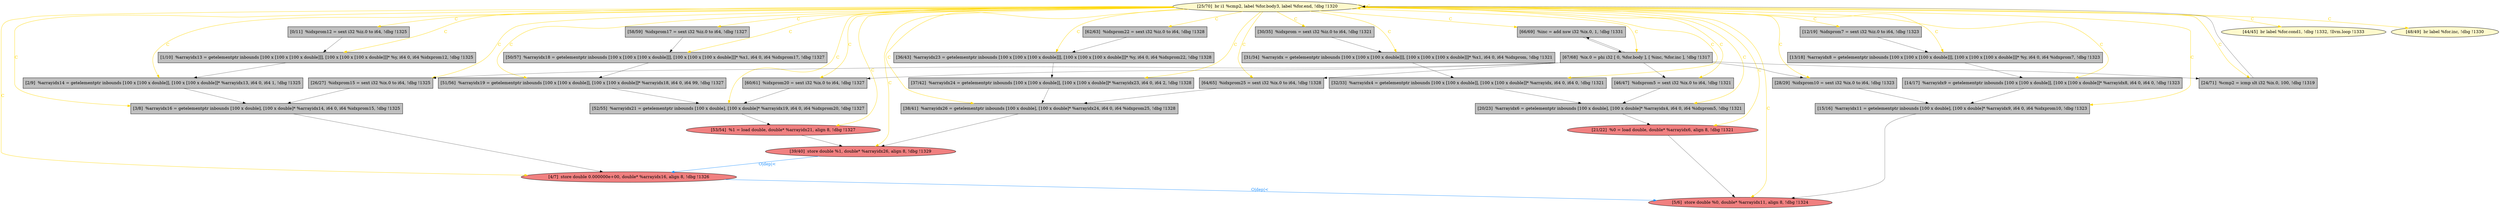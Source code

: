 
digraph G {


node315 [fillcolor=grey,label="[14/17]  %arrayidx9 = getelementptr inbounds [100 x [100 x double]], [100 x [100 x double]]* %arrayidx8, i64 0, i64 0, !dbg !1323",shape=rectangle,style=filled ]
node314 [fillcolor=grey,label="[2/9]  %arrayidx14 = getelementptr inbounds [100 x [100 x double]], [100 x [100 x double]]* %arrayidx13, i64 0, i64 1, !dbg !1325",shape=rectangle,style=filled ]
node313 [fillcolor=grey,label="[32/33]  %arrayidx4 = getelementptr inbounds [100 x [100 x double]], [100 x [100 x double]]* %arrayidx, i64 0, i64 0, !dbg !1321",shape=rectangle,style=filled ]
node311 [fillcolor=grey,label="[36/43]  %arrayidx23 = getelementptr inbounds [100 x [100 x [100 x double]]], [100 x [100 x [100 x double]]]* %y, i64 0, i64 %idxprom22, !dbg !1328",shape=rectangle,style=filled ]
node310 [fillcolor=lightcoral,label="[4/7]  store double 0.000000e+00, double* %arrayidx16, align 8, !dbg !1326",shape=ellipse,style=filled ]
node309 [fillcolor=grey,label="[52/55]  %arrayidx21 = getelementptr inbounds [100 x double], [100 x double]* %arrayidx19, i64 0, i64 %idxprom20, !dbg !1327",shape=rectangle,style=filled ]
node308 [fillcolor=grey,label="[38/41]  %arrayidx26 = getelementptr inbounds [100 x double], [100 x double]* %arrayidx24, i64 0, i64 %idxprom25, !dbg !1328",shape=rectangle,style=filled ]
node303 [fillcolor=grey,label="[64/65]  %idxprom25 = sext i32 %ix.0 to i64, !dbg !1328",shape=rectangle,style=filled ]
node306 [fillcolor=grey,label="[58/59]  %idxprom17 = sext i32 %iz.0 to i64, !dbg !1327",shape=rectangle,style=filled ]
node301 [fillcolor=grey,label="[37/42]  %arrayidx24 = getelementptr inbounds [100 x [100 x double]], [100 x [100 x double]]* %arrayidx23, i64 0, i64 2, !dbg !1328",shape=rectangle,style=filled ]
node305 [fillcolor=grey,label="[62/63]  %idxprom22 = sext i32 %iz.0 to i64, !dbg !1328",shape=rectangle,style=filled ]
node300 [fillcolor=lightcoral,label="[53/54]  %1 = load double, double* %arrayidx21, align 8, !dbg !1327",shape=ellipse,style=filled ]
node298 [fillcolor=grey,label="[50/57]  %arrayidx18 = getelementptr inbounds [100 x [100 x [100 x double]]], [100 x [100 x [100 x double]]]* %x1, i64 0, i64 %idxprom17, !dbg !1327",shape=rectangle,style=filled ]
node297 [fillcolor=lightcoral,label="[21/22]  %0 = load double, double* %arrayidx6, align 8, !dbg !1321",shape=ellipse,style=filled ]
node296 [fillcolor=grey,label="[31/34]  %arrayidx = getelementptr inbounds [100 x [100 x [100 x double]]], [100 x [100 x [100 x double]]]* %x1, i64 0, i64 %idxprom, !dbg !1321",shape=rectangle,style=filled ]
node312 [fillcolor=lemonchiffon,label="[44/45]  br label %for.cond1, !dbg !1332, !llvm.loop !1333",shape=ellipse,style=filled ]
node285 [fillcolor=grey,label="[20/23]  %arrayidx6 = getelementptr inbounds [100 x double], [100 x double]* %arrayidx4, i64 0, i64 %idxprom5, !dbg !1321",shape=rectangle,style=filled ]
node307 [fillcolor=grey,label="[66/69]  %inc = add nsw i32 %ix.0, 1, !dbg !1331",shape=rectangle,style=filled ]
node302 [fillcolor=grey,label="[51/56]  %arrayidx19 = getelementptr inbounds [100 x [100 x double]], [100 x [100 x double]]* %arrayidx18, i64 0, i64 99, !dbg !1327",shape=rectangle,style=filled ]
node288 [fillcolor=grey,label="[30/35]  %idxprom = sext i32 %iz.0 to i64, !dbg !1321",shape=rectangle,style=filled ]
node282 [fillcolor=lightcoral,label="[5/6]  store double %0, double* %arrayidx11, align 8, !dbg !1324",shape=ellipse,style=filled ]
node294 [fillcolor=grey,label="[46/47]  %idxprom5 = sext i32 %ix.0 to i64, !dbg !1321",shape=rectangle,style=filled ]
node299 [fillcolor=lemonchiffon,label="[25/70]  br i1 %cmp2, label %for.body3, label %for.end, !dbg !1320",shape=ellipse,style=filled ]
node284 [fillcolor=grey,label="[3/8]  %arrayidx16 = getelementptr inbounds [100 x double], [100 x double]* %arrayidx14, i64 0, i64 %idxprom15, !dbg !1325",shape=rectangle,style=filled ]
node292 [fillcolor=grey,label="[13/18]  %arrayidx8 = getelementptr inbounds [100 x [100 x [100 x double]]], [100 x [100 x [100 x double]]]* %y, i64 0, i64 %idxprom7, !dbg !1323",shape=rectangle,style=filled ]
node291 [fillcolor=grey,label="[26/27]  %idxprom15 = sext i32 %ix.0 to i64, !dbg !1325",shape=rectangle,style=filled ]
node280 [fillcolor=grey,label="[0/11]  %idxprom12 = sext i32 %iz.0 to i64, !dbg !1325",shape=rectangle,style=filled ]
node283 [fillcolor=grey,label="[15/16]  %arrayidx11 = getelementptr inbounds [100 x double], [100 x double]* %arrayidx9, i64 0, i64 %idxprom10, !dbg !1323",shape=rectangle,style=filled ]
node293 [fillcolor=grey,label="[1/10]  %arrayidx13 = getelementptr inbounds [100 x [100 x [100 x double]]], [100 x [100 x [100 x double]]]* %y, i64 0, i64 %idxprom12, !dbg !1325",shape=rectangle,style=filled ]
node289 [fillcolor=grey,label="[67/68]  %ix.0 = phi i32 [ 0, %for.body ], [ %inc, %for.inc ], !dbg !1317",shape=rectangle,style=filled ]
node281 [fillcolor=grey,label="[12/19]  %idxprom7 = sext i32 %iz.0 to i64, !dbg !1323",shape=rectangle,style=filled ]
node286 [fillcolor=grey,label="[24/71]  %cmp2 = icmp slt i32 %ix.0, 100, !dbg !1319",shape=rectangle,style=filled ]
node304 [fillcolor=grey,label="[60/61]  %idxprom20 = sext i32 %ix.0 to i64, !dbg !1327",shape=rectangle,style=filled ]
node287 [fillcolor=lightcoral,label="[39/40]  store double %1, double* %arrayidx26, align 8, !dbg !1329",shape=ellipse,style=filled ]
node290 [fillcolor=grey,label="[28/29]  %idxprom10 = sext i32 %ix.0 to i64, !dbg !1323",shape=rectangle,style=filled ]
node295 [fillcolor=lemonchiffon,label="[48/49]  br label %for.inc, !dbg !1330",shape=ellipse,style=filled ]

node297->node282 [style=solid,color=black,label="",penwidth=0.5,fontcolor=black ]
node299->node291 [style=solid,color=gold,label="C",penwidth=1.0,fontcolor=gold ]
node285->node297 [style=solid,color=black,label="",penwidth=0.5,fontcolor=black ]
node310->node282 [style=solid,color=dodgerblue,label="O|dep|<",penwidth=1.0,fontcolor=dodgerblue ]
node299->node306 [style=solid,color=gold,label="C",penwidth=1.0,fontcolor=gold ]
node299->node301 [style=solid,color=gold,label="C",penwidth=1.0,fontcolor=gold ]
node290->node283 [style=solid,color=black,label="",penwidth=0.5,fontcolor=black ]
node288->node296 [style=solid,color=black,label="",penwidth=0.5,fontcolor=black ]
node302->node309 [style=solid,color=black,label="",penwidth=0.5,fontcolor=black ]
node311->node301 [style=solid,color=black,label="",penwidth=0.5,fontcolor=black ]
node307->node289 [style=solid,color=black,label="",penwidth=0.5,fontcolor=black ]
node308->node287 [style=solid,color=black,label="",penwidth=0.5,fontcolor=black ]
node286->node299 [style=solid,color=black,label="",penwidth=0.5,fontcolor=black ]
node281->node292 [style=solid,color=black,label="",penwidth=0.5,fontcolor=black ]
node280->node293 [style=solid,color=black,label="",penwidth=0.5,fontcolor=black ]
node306->node298 [style=solid,color=black,label="",penwidth=0.5,fontcolor=black ]
node299->node287 [style=solid,color=gold,label="C",penwidth=1.0,fontcolor=gold ]
node284->node310 [style=solid,color=black,label="",penwidth=0.5,fontcolor=black ]
node283->node282 [style=solid,color=black,label="",penwidth=0.5,fontcolor=black ]
node289->node307 [style=solid,color=black,label="",penwidth=0.5,fontcolor=black ]
node293->node314 [style=solid,color=black,label="",penwidth=0.5,fontcolor=black ]
node309->node300 [style=solid,color=black,label="",penwidth=0.5,fontcolor=black ]
node299->node315 [style=solid,color=gold,label="C",penwidth=1.0,fontcolor=gold ]
node289->node303 [style=solid,color=black,label="",penwidth=0.5,fontcolor=black ]
node299->node299 [style=solid,color=gold,label="C",penwidth=1.0,fontcolor=gold ]
node289->node291 [style=solid,color=black,label="",penwidth=0.5,fontcolor=black ]
node299->node293 [style=solid,color=gold,label="C",penwidth=1.0,fontcolor=gold ]
node299->node314 [style=solid,color=gold,label="C",penwidth=1.0,fontcolor=gold ]
node298->node302 [style=solid,color=black,label="",penwidth=0.5,fontcolor=black ]
node299->node310 [style=solid,color=gold,label="C",penwidth=1.0,fontcolor=gold ]
node299->node289 [style=solid,color=gold,label="C",penwidth=1.0,fontcolor=gold ]
node299->node304 [style=solid,color=gold,label="C",penwidth=1.0,fontcolor=gold ]
node294->node285 [style=solid,color=black,label="",penwidth=0.5,fontcolor=black ]
node291->node284 [style=solid,color=black,label="",penwidth=0.5,fontcolor=black ]
node299->node298 [style=solid,color=gold,label="C",penwidth=1.0,fontcolor=gold ]
node299->node284 [style=solid,color=gold,label="C",penwidth=1.0,fontcolor=gold ]
node299->node308 [style=solid,color=gold,label="C",penwidth=1.0,fontcolor=gold ]
node289->node290 [style=solid,color=black,label="",penwidth=0.5,fontcolor=black ]
node299->node312 [style=solid,color=gold,label="C",penwidth=1.0,fontcolor=gold ]
node299->node294 [style=solid,color=gold,label="C",penwidth=1.0,fontcolor=gold ]
node299->node311 [style=solid,color=gold,label="C",penwidth=1.0,fontcolor=gold ]
node299->node290 [style=solid,color=gold,label="C",penwidth=1.0,fontcolor=gold ]
node313->node285 [style=solid,color=black,label="",penwidth=0.5,fontcolor=black ]
node303->node308 [style=solid,color=black,label="",penwidth=0.5,fontcolor=black ]
node289->node304 [style=solid,color=black,label="",penwidth=0.5,fontcolor=black ]
node299->node305 [style=solid,color=gold,label="C",penwidth=1.0,fontcolor=gold ]
node299->node282 [style=solid,color=gold,label="C",penwidth=1.0,fontcolor=gold ]
node300->node287 [style=solid,color=black,label="",penwidth=0.5,fontcolor=black ]
node299->node295 [style=solid,color=gold,label="C",penwidth=1.0,fontcolor=gold ]
node299->node313 [style=solid,color=gold,label="C",penwidth=1.0,fontcolor=gold ]
node299->node303 [style=solid,color=gold,label="C",penwidth=1.0,fontcolor=gold ]
node299->node300 [style=solid,color=gold,label="C",penwidth=1.0,fontcolor=gold ]
node301->node308 [style=solid,color=black,label="",penwidth=0.5,fontcolor=black ]
node299->node286 [style=solid,color=gold,label="C",penwidth=1.0,fontcolor=gold ]
node299->node307 [style=solid,color=gold,label="C",penwidth=1.0,fontcolor=gold ]
node292->node315 [style=solid,color=black,label="",penwidth=0.5,fontcolor=black ]
node299->node280 [style=solid,color=gold,label="C",penwidth=1.0,fontcolor=gold ]
node299->node283 [style=solid,color=gold,label="C",penwidth=1.0,fontcolor=gold ]
node305->node311 [style=solid,color=black,label="",penwidth=0.5,fontcolor=black ]
node299->node281 [style=solid,color=gold,label="C",penwidth=1.0,fontcolor=gold ]
node299->node297 [style=solid,color=gold,label="C",penwidth=1.0,fontcolor=gold ]
node304->node309 [style=solid,color=black,label="",penwidth=0.5,fontcolor=black ]
node287->node310 [style=solid,color=dodgerblue,label="O|dep|<",penwidth=1.0,fontcolor=dodgerblue ]
node289->node286 [style=solid,color=black,label="",penwidth=0.5,fontcolor=black ]
node296->node313 [style=solid,color=black,label="",penwidth=0.5,fontcolor=black ]
node299->node285 [style=solid,color=gold,label="C",penwidth=1.0,fontcolor=gold ]
node299->node302 [style=solid,color=gold,label="C",penwidth=1.0,fontcolor=gold ]
node299->node292 [style=solid,color=gold,label="C",penwidth=1.0,fontcolor=gold ]
node299->node296 [style=solid,color=gold,label="C",penwidth=1.0,fontcolor=gold ]
node299->node288 [style=solid,color=gold,label="C",penwidth=1.0,fontcolor=gold ]
node289->node294 [style=solid,color=black,label="",penwidth=0.5,fontcolor=black ]
node314->node284 [style=solid,color=black,label="",penwidth=0.5,fontcolor=black ]
node315->node283 [style=solid,color=black,label="",penwidth=0.5,fontcolor=black ]
node299->node309 [style=solid,color=gold,label="C",penwidth=1.0,fontcolor=gold ]


}
